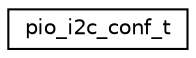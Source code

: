 digraph "Graphical Class Hierarchy"
{
 // LATEX_PDF_SIZE
  edge [fontname="Helvetica",fontsize="10",labelfontname="Helvetica",labelfontsize="10"];
  node [fontname="Helvetica",fontsize="10",shape=record];
  rankdir="LR";
  Node0 [label="pio_i2c_conf_t",height=0.2,width=0.4,color="black", fillcolor="white", style="filled",URL="$structpio__i2c__conf__t.html",tooltip="PIO I2C configuration type."];
}
